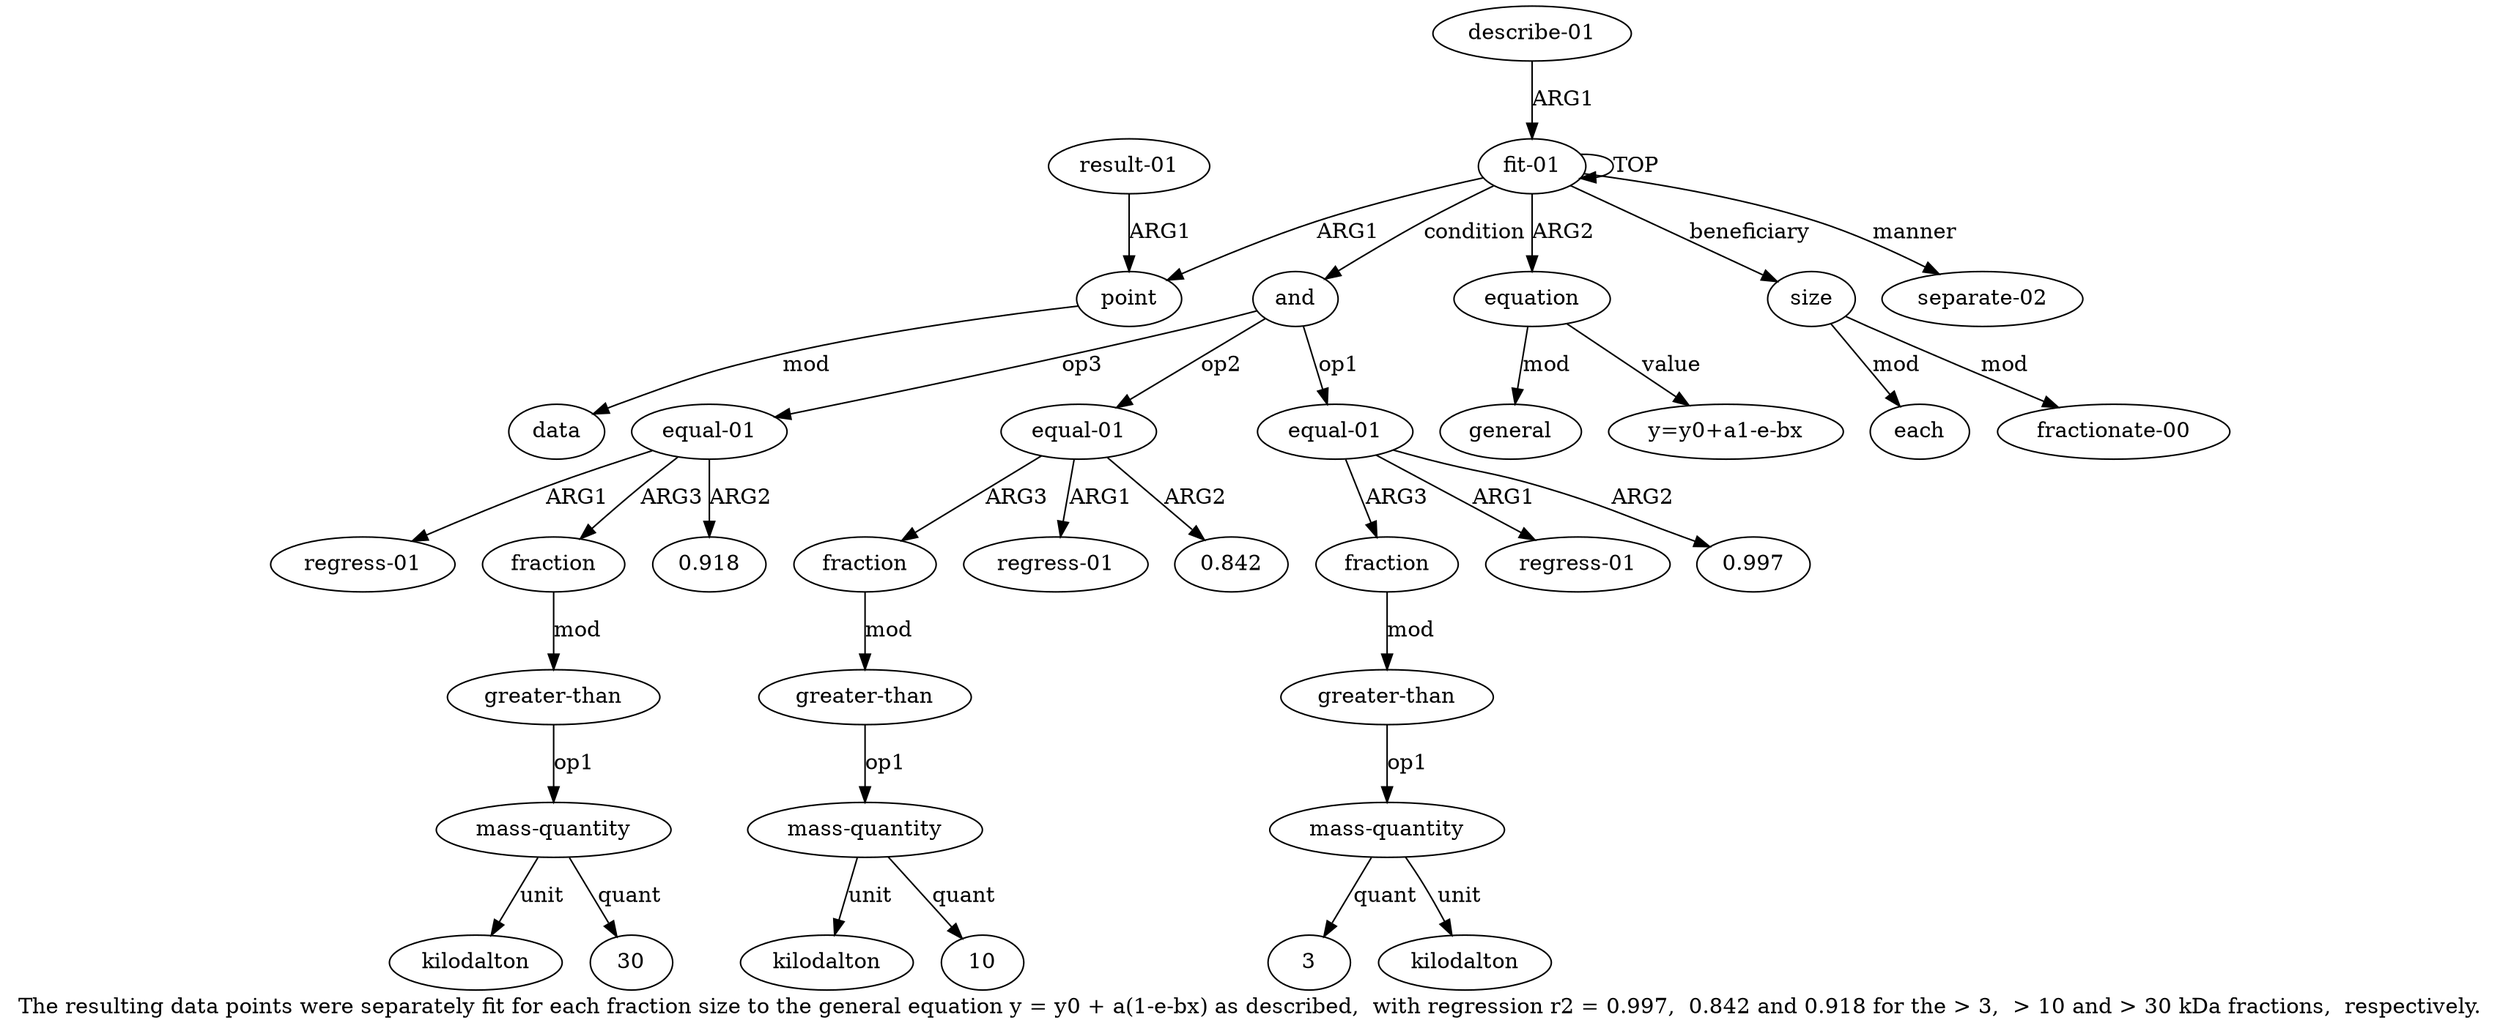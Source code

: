 digraph  {
	graph [label="The resulting data points were separately fit for each fraction size to the general equation y = y0 + a(1-e-bx) as described,  with \
regression r2 = 0.997,  0.842 and 0.918 for the > 3,  > 10 and > 30 kDa fractions,  respectively."];
	node [label="\N"];
	a20	 [color=black,
		gold_ind=20,
		gold_label="greater-than",
		label="greater-than",
		test_ind=20,
		test_label="greater-than"];
	a21	 [color=black,
		gold_ind=21,
		gold_label="mass-quantity",
		label="mass-quantity",
		test_ind=21,
		test_label="mass-quantity"];
	a20 -> a21 [key=0,
	color=black,
	gold_label=op1,
	label=op1,
	test_label=op1];
a22 [color=black,
	gold_ind=22,
	gold_label=kilodalton,
	label=kilodalton,
	test_ind=22,
	test_label=kilodalton];
a21 -> a22 [key=0,
color=black,
gold_label=unit,
label=unit,
test_label=unit];
"a21 10" [color=black,
gold_ind=-1,
gold_label=10,
label=10,
test_ind=-1,
test_label=10];
a21 -> "a21 10" [key=0,
color=black,
gold_label=quant,
label=quant,
test_label=quant];
a23 [color=black,
gold_ind=23,
gold_label="equal-01",
label="equal-01",
test_ind=23,
test_label="equal-01"];
a24 [color=black,
gold_ind=24,
gold_label="regress-01",
label="regress-01",
test_ind=24,
test_label="regress-01"];
a23 -> a24 [key=0,
color=black,
gold_label=ARG1,
label=ARG1,
test_label=ARG1];
a25 [color=black,
gold_ind=25,
gold_label=fraction,
label=fraction,
test_ind=25,
test_label=fraction];
a23 -> a25 [key=0,
color=black,
gold_label=ARG3,
label=ARG3,
test_label=ARG3];
"a23 0.918" [color=black,
gold_ind=-1,
gold_label=0.918,
label=0.918,
test_ind=-1,
test_label=0.918];
a23 -> "a23 0.918" [key=0,
color=black,
gold_label=ARG2,
label=ARG2,
test_label=ARG2];
a26 [color=black,
gold_ind=26,
gold_label="greater-than",
label="greater-than",
test_ind=26,
test_label="greater-than"];
a25 -> a26 [key=0,
color=black,
gold_label=mod,
label=mod,
test_label=mod];
a27 [color=black,
gold_ind=27,
gold_label="mass-quantity",
label="mass-quantity",
test_ind=27,
test_label="mass-quantity"];
a26 -> a27 [key=0,
color=black,
gold_label=op1,
label=op1,
test_label=op1];
a28 [color=black,
gold_ind=28,
gold_label=kilodalton,
label=kilodalton,
test_ind=28,
test_label=kilodalton];
a27 -> a28 [key=0,
color=black,
gold_label=unit,
label=unit,
test_label=unit];
"a27 30" [color=black,
gold_ind=-1,
gold_label=30,
label=30,
test_ind=-1,
test_label=30];
a27 -> "a27 30" [key=0,
color=black,
gold_label=quant,
label=quant,
test_label=quant];
a29 [color=black,
gold_ind=29,
gold_label="describe-01",
label="describe-01",
test_ind=29,
test_label="describe-01"];
a0 [color=black,
gold_ind=0,
gold_label="fit-01",
label="fit-01",
test_ind=0,
test_label="fit-01"];
a29 -> a0 [key=0,
color=black,
gold_label=ARG1,
label=ARG1,
test_label=ARG1];
"a15 3" [color=black,
gold_ind=-1,
gold_label=3,
label=3,
test_ind=-1,
test_label=3];
a15 [color=black,
gold_ind=15,
gold_label="mass-quantity",
label="mass-quantity",
test_ind=15,
test_label="mass-quantity"];
a15 -> "a15 3" [key=0,
color=black,
gold_label=quant,
label=quant,
test_label=quant];
a16 [color=black,
gold_ind=16,
gold_label=kilodalton,
label=kilodalton,
test_ind=16,
test_label=kilodalton];
a15 -> a16 [key=0,
color=black,
gold_label=unit,
label=unit,
test_label=unit];
a14 [color=black,
gold_ind=14,
gold_label="greater-than",
label="greater-than",
test_ind=14,
test_label="greater-than"];
a14 -> a15 [key=0,
color=black,
gold_label=op1,
label=op1,
test_label=op1];
a17 [color=black,
gold_ind=17,
gold_label="equal-01",
label="equal-01",
test_ind=17,
test_label="equal-01"];
a19 [color=black,
gold_ind=19,
gold_label=fraction,
label=fraction,
test_ind=19,
test_label=fraction];
a17 -> a19 [key=0,
color=black,
gold_label=ARG3,
label=ARG3,
test_label=ARG3];
a18 [color=black,
gold_ind=18,
gold_label="regress-01",
label="regress-01",
test_ind=18,
test_label="regress-01"];
a17 -> a18 [key=0,
color=black,
gold_label=ARG1,
label=ARG1,
test_label=ARG1];
"a17 0.842" [color=black,
gold_ind=-1,
gold_label=0.842,
label=0.842,
test_ind=-1,
test_label=0.842];
a17 -> "a17 0.842" [key=0,
color=black,
gold_label=ARG2,
label=ARG2,
test_label=ARG2];
a11 [color=black,
gold_ind=11,
gold_label="equal-01",
label="equal-01",
test_ind=11,
test_label="equal-01"];
a13 [color=black,
gold_ind=13,
gold_label=fraction,
label=fraction,
test_ind=13,
test_label=fraction];
a11 -> a13 [key=0,
color=black,
gold_label=ARG3,
label=ARG3,
test_label=ARG3];
a12 [color=black,
gold_ind=12,
gold_label="regress-01",
label="regress-01",
test_ind=12,
test_label="regress-01"];
a11 -> a12 [key=0,
color=black,
gold_label=ARG1,
label=ARG1,
test_label=ARG1];
"a11 0.997" [color=black,
gold_ind=-1,
gold_label=0.997,
label=0.997,
test_ind=-1,
test_label=0.997];
a11 -> "a11 0.997" [key=0,
color=black,
gold_label=ARG2,
label=ARG2,
test_label=ARG2];
a10 [color=black,
gold_ind=10,
gold_label=and,
label=and,
test_ind=10,
test_label=and];
a10 -> a23 [key=0,
color=black,
gold_label=op3,
label=op3,
test_label=op3];
a10 -> a17 [key=0,
color=black,
gold_label=op2,
label=op2,
test_label=op2];
a10 -> a11 [key=0,
color=black,
gold_label=op1,
label=op1,
test_label=op1];
a13 -> a14 [key=0,
color=black,
gold_label=mod,
label=mod,
test_label=mod];
a19 -> a20 [key=0,
color=black,
gold_label=mod,
label=mod,
test_label=mod];
a1 [color=black,
gold_ind=1,
gold_label=point,
label=point,
test_ind=1,
test_label=point];
a2 [color=black,
gold_ind=2,
gold_label=data,
label=data,
test_ind=2,
test_label=data];
a1 -> a2 [key=0,
color=black,
gold_label=mod,
label=mod,
test_label=mod];
a0 -> a10 [key=0,
color=black,
gold_label=condition,
label=condition,
test_label=condition];
a0 -> a1 [key=0,
color=black,
gold_label=ARG1,
label=ARG1,
test_label=ARG1];
a0 -> a0 [key=0,
color=black,
gold_label=TOP,
label=TOP,
test_label=TOP];
a4 [color=black,
gold_ind=4,
gold_label=equation,
label=equation,
test_ind=4,
test_label=equation];
a0 -> a4 [key=0,
color=black,
gold_label=ARG2,
label=ARG2,
test_label=ARG2];
a7 [color=black,
gold_ind=7,
gold_label=size,
label=size,
test_ind=7,
test_label=size];
a0 -> a7 [key=0,
color=black,
gold_label=beneficiary,
label=beneficiary,
test_label=beneficiary];
a6 [color=black,
gold_ind=6,
gold_label="separate-02",
label="separate-02",
test_ind=6,
test_label="separate-02"];
a0 -> a6 [key=0,
color=black,
gold_label=manner,
label=manner,
test_label=manner];
a3 [color=black,
gold_ind=3,
gold_label="result-01",
label="result-01",
test_ind=3,
test_label="result-01"];
a3 -> a1 [key=0,
color=black,
gold_label=ARG1,
label=ARG1,
test_label=ARG1];
a5 [color=black,
gold_ind=5,
gold_label=general,
label=general,
test_ind=5,
test_label=general];
a4 -> a5 [key=0,
color=black,
gold_label=mod,
label=mod,
test_label=mod];
"a4 y=y0+a1-e-bx" [color=black,
gold_ind=-1,
gold_label="y=y0+a1-e-bx",
label="y=y0+a1-e-bx",
test_ind=-1,
test_label="y=y0+a1-e-bx"];
a4 -> "a4 y=y0+a1-e-bx" [key=0,
color=black,
gold_label=value,
label=value,
test_label=value];
a9 [color=black,
gold_ind=9,
gold_label=each,
label=each,
test_ind=9,
test_label=each];
a7 -> a9 [key=0,
color=black,
gold_label=mod,
label=mod,
test_label=mod];
a8 [color=black,
gold_ind=8,
gold_label="fractionate-00",
label="fractionate-00",
test_ind=8,
test_label="fractionate-00"];
a7 -> a8 [key=0,
color=black,
gold_label=mod,
label=mod,
test_label=mod];
}
